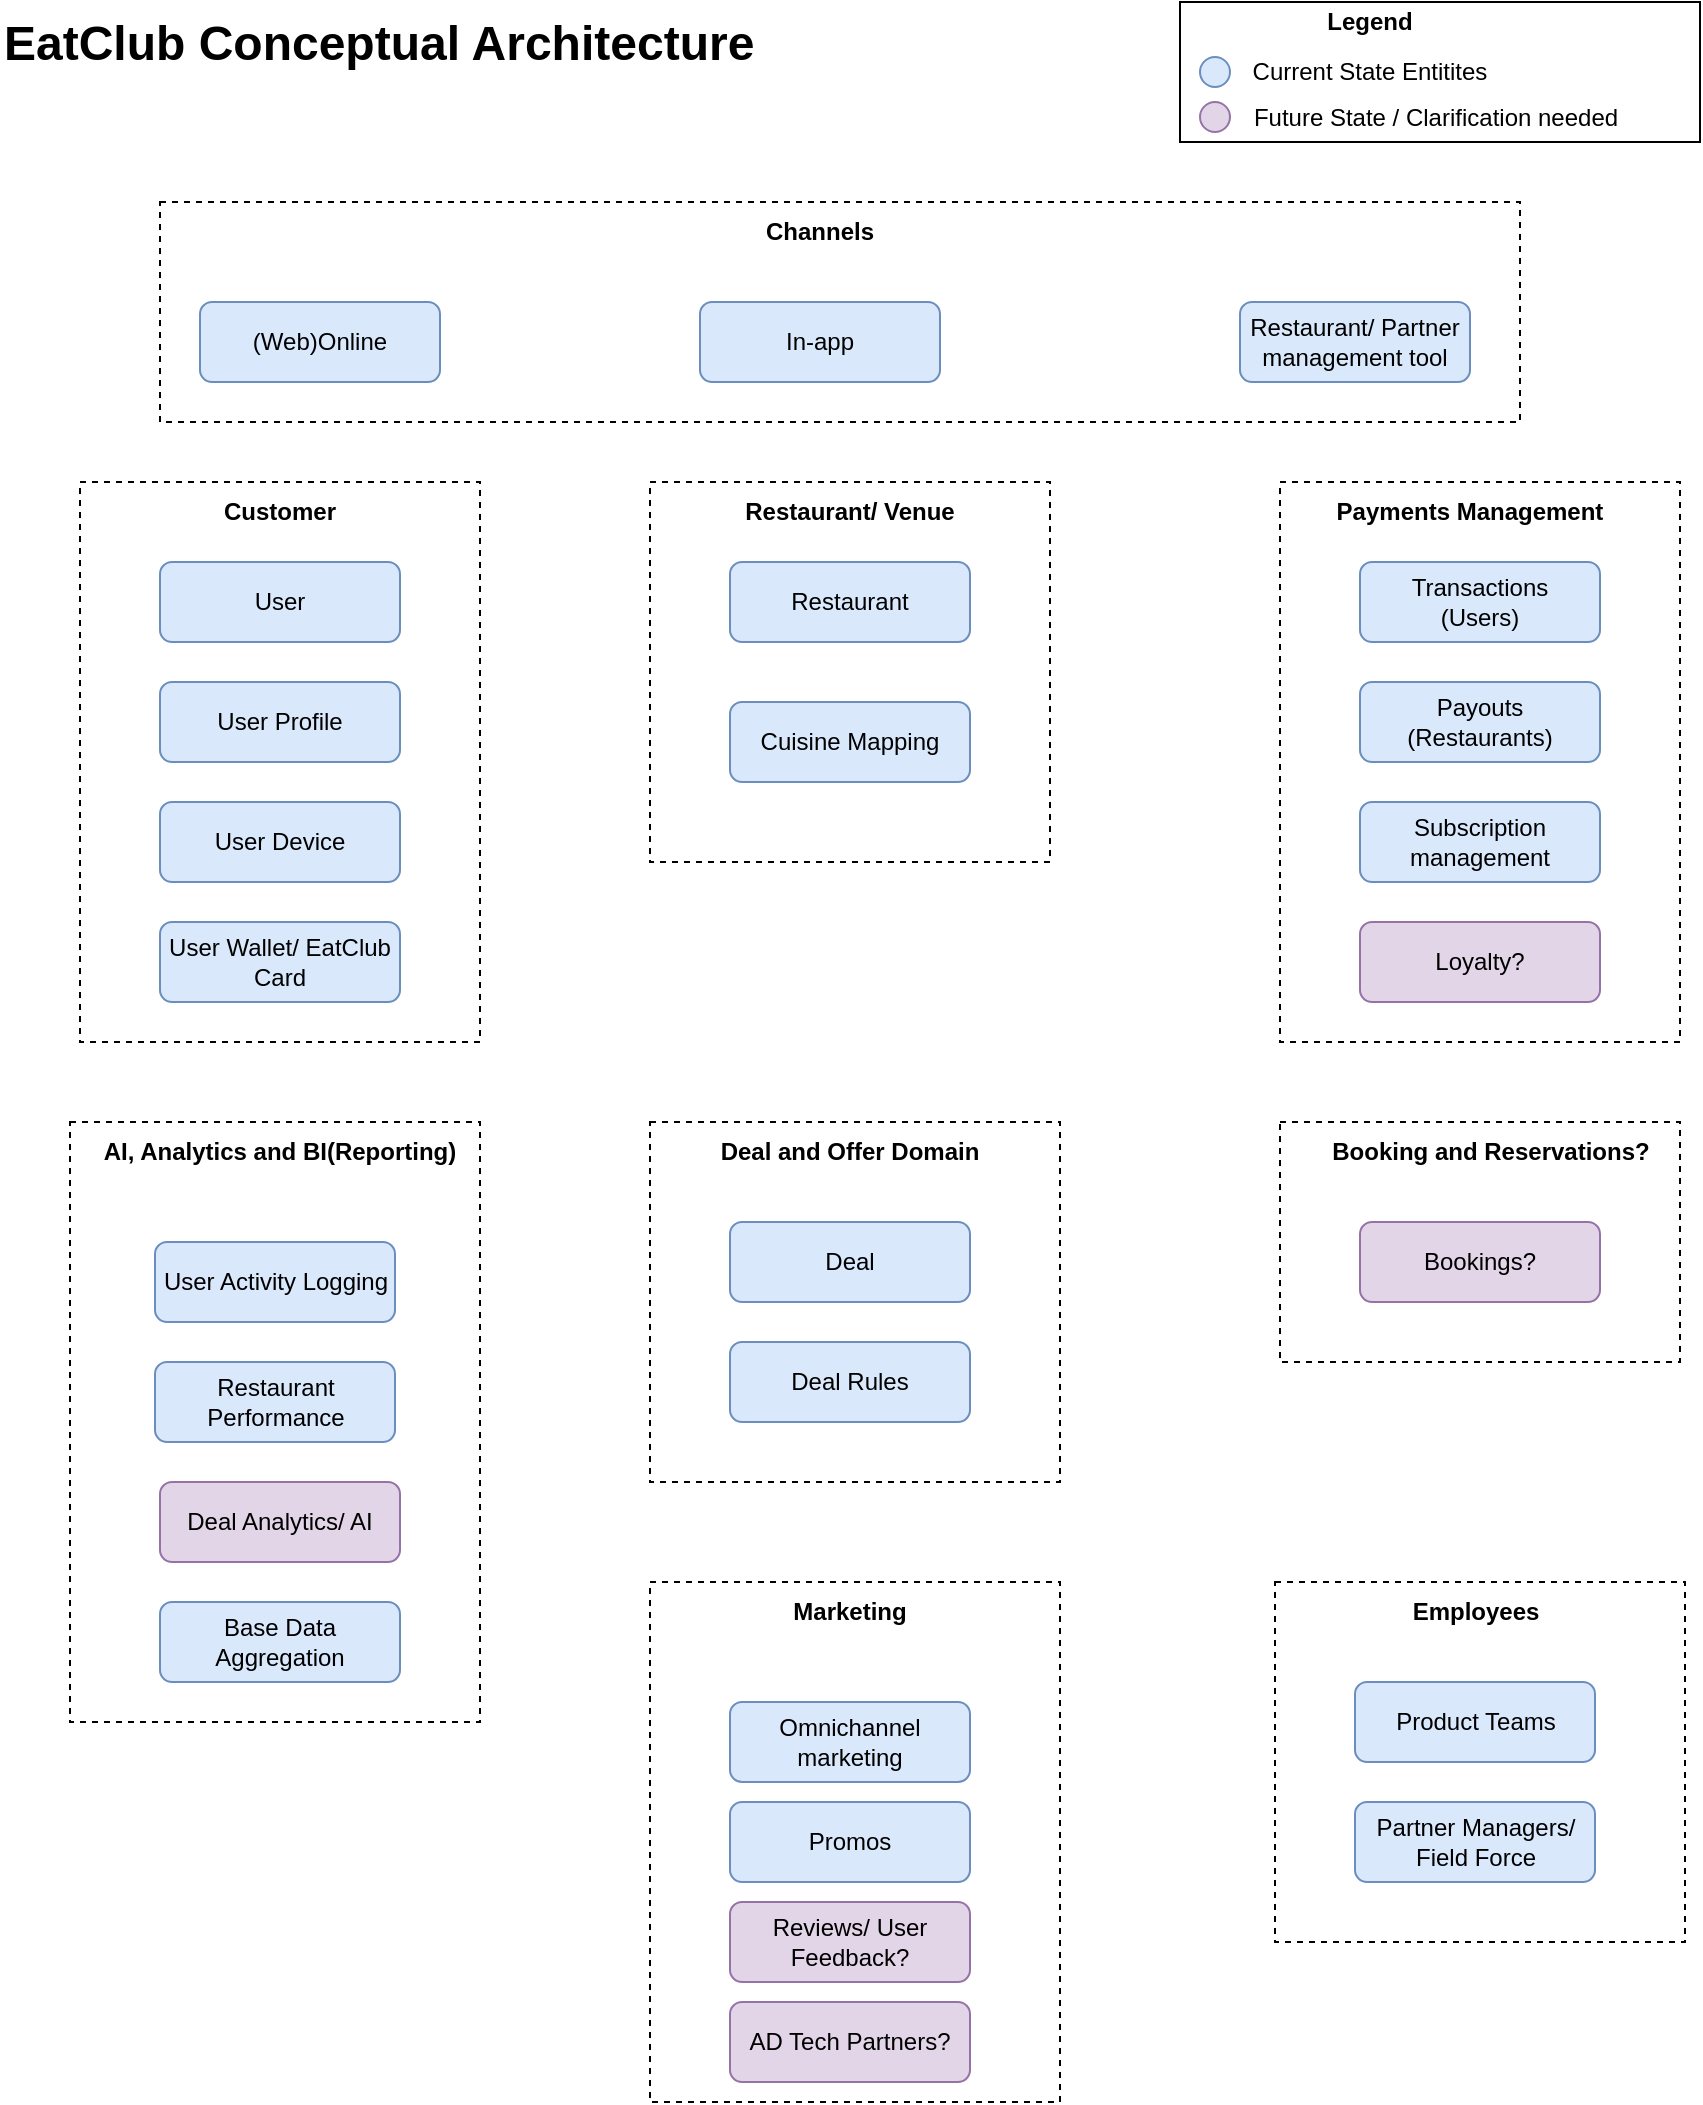 <mxfile version="27.1.4">
  <diagram name="Page-1" id="Xrynkhud4uRTR02h4PsV">
    <mxGraphModel dx="1426" dy="766" grid="1" gridSize="10" guides="1" tooltips="1" connect="1" arrows="1" fold="1" page="1" pageScale="1" pageWidth="850" pageHeight="1100" math="0" shadow="0">
      <root>
        <mxCell id="0" />
        <mxCell id="1" parent="0" />
        <mxCell id="15ZGqmYKo5y6leRUtKsG-1" value="" style="rounded=0;whiteSpace=wrap;html=1;dashed=1;" vertex="1" parent="1">
          <mxGeometry x="640" y="240" width="200" height="280" as="geometry" />
        </mxCell>
        <mxCell id="15ZGqmYKo5y6leRUtKsG-2" value="" style="rounded=0;whiteSpace=wrap;html=1;dashed=1;" vertex="1" parent="1">
          <mxGeometry x="40" y="240" width="200" height="280" as="geometry" />
        </mxCell>
        <mxCell id="15ZGqmYKo5y6leRUtKsG-3" value="&lt;b&gt;Customer&lt;/b&gt;" style="text;html=1;align=center;verticalAlign=middle;whiteSpace=wrap;rounded=0;" vertex="1" parent="1">
          <mxGeometry x="110" y="240" width="60" height="30" as="geometry" />
        </mxCell>
        <mxCell id="15ZGqmYKo5y6leRUtKsG-4" value="&lt;b&gt;Payments Management&lt;/b&gt;" style="text;html=1;align=center;verticalAlign=middle;whiteSpace=wrap;rounded=0;" vertex="1" parent="1">
          <mxGeometry x="660" y="240" width="150" height="30" as="geometry" />
        </mxCell>
        <mxCell id="15ZGqmYKo5y6leRUtKsG-5" value="" style="rounded=0;whiteSpace=wrap;html=1;dashed=1;" vertex="1" parent="1">
          <mxGeometry x="325" y="240" width="200" height="190" as="geometry" />
        </mxCell>
        <mxCell id="15ZGqmYKo5y6leRUtKsG-6" value="&lt;b&gt;Restaurant/ Venue&lt;/b&gt;" style="text;html=1;align=center;verticalAlign=middle;whiteSpace=wrap;rounded=0;" vertex="1" parent="1">
          <mxGeometry x="355" y="240" width="140" height="30" as="geometry" />
        </mxCell>
        <mxCell id="15ZGqmYKo5y6leRUtKsG-7" value="" style="rounded=0;whiteSpace=wrap;html=1;dashed=1;" vertex="1" parent="1">
          <mxGeometry x="80" y="100" width="680" height="110" as="geometry" />
        </mxCell>
        <mxCell id="15ZGqmYKo5y6leRUtKsG-8" value="&lt;b&gt;Channels&lt;/b&gt;" style="text;html=1;align=center;verticalAlign=middle;whiteSpace=wrap;rounded=0;" vertex="1" parent="1">
          <mxGeometry x="380" y="100" width="60" height="30" as="geometry" />
        </mxCell>
        <mxCell id="15ZGqmYKo5y6leRUtKsG-9" value="(Web)Online" style="rounded=1;whiteSpace=wrap;html=1;fillColor=#dae8fc;strokeColor=#6c8ebf;" vertex="1" parent="1">
          <mxGeometry x="100" y="150" width="120" height="40" as="geometry" />
        </mxCell>
        <mxCell id="15ZGqmYKo5y6leRUtKsG-10" value="In-app" style="rounded=1;whiteSpace=wrap;html=1;fillColor=#dae8fc;strokeColor=#6c8ebf;" vertex="1" parent="1">
          <mxGeometry x="350" y="150" width="120" height="40" as="geometry" />
        </mxCell>
        <mxCell id="15ZGqmYKo5y6leRUtKsG-11" value="Restaurant/ Partner management tool" style="rounded=1;whiteSpace=wrap;html=1;fillColor=#dae8fc;strokeColor=#6c8ebf;" vertex="1" parent="1">
          <mxGeometry x="620" y="150" width="115" height="40" as="geometry" />
        </mxCell>
        <mxCell id="15ZGqmYKo5y6leRUtKsG-12" value="" style="rounded=0;whiteSpace=wrap;html=1;dashed=1;" vertex="1" parent="1">
          <mxGeometry x="325" y="560" width="205" height="180" as="geometry" />
        </mxCell>
        <mxCell id="15ZGqmYKo5y6leRUtKsG-13" value="&lt;b&gt;Deal and Offer Domain&lt;/b&gt;" style="text;html=1;align=center;verticalAlign=middle;whiteSpace=wrap;rounded=0;" vertex="1" parent="1">
          <mxGeometry x="350" y="560" width="150" height="30" as="geometry" />
        </mxCell>
        <mxCell id="15ZGqmYKo5y6leRUtKsG-14" value="User" style="rounded=1;whiteSpace=wrap;html=1;fillColor=#dae8fc;strokeColor=#6c8ebf;" vertex="1" parent="1">
          <mxGeometry x="80" y="280" width="120" height="40" as="geometry" />
        </mxCell>
        <mxCell id="15ZGqmYKo5y6leRUtKsG-15" value="User Profile" style="rounded=1;whiteSpace=wrap;html=1;fillColor=#dae8fc;strokeColor=#6c8ebf;" vertex="1" parent="1">
          <mxGeometry x="80" y="340" width="120" height="40" as="geometry" />
        </mxCell>
        <mxCell id="15ZGqmYKo5y6leRUtKsG-16" value="User Device" style="rounded=1;whiteSpace=wrap;html=1;fillColor=#dae8fc;strokeColor=#6c8ebf;" vertex="1" parent="1">
          <mxGeometry x="80" y="400" width="120" height="40" as="geometry" />
        </mxCell>
        <mxCell id="15ZGqmYKo5y6leRUtKsG-17" value="User Wallet/ EatClub Card" style="rounded=1;whiteSpace=wrap;html=1;fillColor=#dae8fc;strokeColor=#6c8ebf;" vertex="1" parent="1">
          <mxGeometry x="80" y="460" width="120" height="40" as="geometry" />
        </mxCell>
        <mxCell id="15ZGqmYKo5y6leRUtKsG-18" value="Restaurant" style="rounded=1;whiteSpace=wrap;html=1;fillColor=#dae8fc;strokeColor=#6c8ebf;" vertex="1" parent="1">
          <mxGeometry x="365" y="280" width="120" height="40" as="geometry" />
        </mxCell>
        <mxCell id="15ZGqmYKo5y6leRUtKsG-21" value="Transactions&lt;div&gt;(Users)&lt;/div&gt;" style="rounded=1;whiteSpace=wrap;html=1;fillColor=#dae8fc;strokeColor=#6c8ebf;" vertex="1" parent="1">
          <mxGeometry x="680" y="280" width="120" height="40" as="geometry" />
        </mxCell>
        <mxCell id="15ZGqmYKo5y6leRUtKsG-22" value="Payouts (Restaurants)" style="rounded=1;whiteSpace=wrap;html=1;fillColor=#dae8fc;strokeColor=#6c8ebf;" vertex="1" parent="1">
          <mxGeometry x="680" y="340" width="120" height="40" as="geometry" />
        </mxCell>
        <mxCell id="15ZGqmYKo5y6leRUtKsG-23" value="Subscription management" style="rounded=1;whiteSpace=wrap;html=1;fillColor=#dae8fc;strokeColor=#6c8ebf;" vertex="1" parent="1">
          <mxGeometry x="680" y="400" width="120" height="40" as="geometry" />
        </mxCell>
        <mxCell id="15ZGqmYKo5y6leRUtKsG-24" value="Loyalty?" style="rounded=1;whiteSpace=wrap;html=1;fillColor=#e1d5e7;strokeColor=#9673a6;" vertex="1" parent="1">
          <mxGeometry x="680" y="460" width="120" height="40" as="geometry" />
        </mxCell>
        <mxCell id="15ZGqmYKo5y6leRUtKsG-25" value="Deal" style="rounded=1;whiteSpace=wrap;html=1;fillColor=#dae8fc;strokeColor=#6c8ebf;" vertex="1" parent="1">
          <mxGeometry x="365" y="610" width="120" height="40" as="geometry" />
        </mxCell>
        <mxCell id="15ZGqmYKo5y6leRUtKsG-26" value="Deal Rules" style="rounded=1;whiteSpace=wrap;html=1;fillColor=#dae8fc;strokeColor=#6c8ebf;" vertex="1" parent="1">
          <mxGeometry x="365" y="670" width="120" height="40" as="geometry" />
        </mxCell>
        <mxCell id="15ZGqmYKo5y6leRUtKsG-28" value="&lt;h1 style=&quot;margin-top: 0px;&quot;&gt;EatClub Conceptual Architecture&lt;/h1&gt;" style="text;html=1;whiteSpace=wrap;overflow=hidden;rounded=0;" vertex="1" parent="1">
          <mxGeometry width="390" height="50" as="geometry" />
        </mxCell>
        <mxCell id="15ZGqmYKo5y6leRUtKsG-29" value="" style="rounded=0;whiteSpace=wrap;html=1;dashed=1;" vertex="1" parent="1">
          <mxGeometry x="640" y="560" width="200" height="120" as="geometry" />
        </mxCell>
        <mxCell id="15ZGqmYKo5y6leRUtKsG-30" value="&lt;b&gt;Booking and Reservations?&lt;/b&gt;" style="text;html=1;align=center;verticalAlign=middle;whiteSpace=wrap;rounded=0;" vertex="1" parent="1">
          <mxGeometry x="662.5" y="560" width="165" height="30" as="geometry" />
        </mxCell>
        <mxCell id="15ZGqmYKo5y6leRUtKsG-31" value="Bookings?" style="rounded=1;whiteSpace=wrap;html=1;fillColor=#e1d5e7;strokeColor=#9673a6;" vertex="1" parent="1">
          <mxGeometry x="680" y="610" width="120" height="40" as="geometry" />
        </mxCell>
        <mxCell id="15ZGqmYKo5y6leRUtKsG-34" value="" style="rounded=0;whiteSpace=wrap;html=1;dashed=1;" vertex="1" parent="1">
          <mxGeometry x="35" y="560" width="205" height="300" as="geometry" />
        </mxCell>
        <mxCell id="15ZGqmYKo5y6leRUtKsG-35" value="&lt;b&gt;AI, Analytics and BI(Reporting)&lt;/b&gt;" style="text;html=1;align=center;verticalAlign=middle;whiteSpace=wrap;rounded=0;" vertex="1" parent="1">
          <mxGeometry x="40" y="560" width="200" height="30" as="geometry" />
        </mxCell>
        <mxCell id="15ZGqmYKo5y6leRUtKsG-36" value="User Activity Logging" style="rounded=1;whiteSpace=wrap;html=1;fillColor=#dae8fc;strokeColor=#6c8ebf;" vertex="1" parent="1">
          <mxGeometry x="77.5" y="620" width="120" height="40" as="geometry" />
        </mxCell>
        <mxCell id="15ZGqmYKo5y6leRUtKsG-37" value="Restaurant Performance" style="rounded=1;whiteSpace=wrap;html=1;fillColor=#dae8fc;strokeColor=#6c8ebf;" vertex="1" parent="1">
          <mxGeometry x="77.5" y="680" width="120" height="40" as="geometry" />
        </mxCell>
        <mxCell id="15ZGqmYKo5y6leRUtKsG-27" value="Deal Analytics/ AI" style="rounded=1;whiteSpace=wrap;html=1;fillColor=#e1d5e7;strokeColor=#9673a6;" vertex="1" parent="1">
          <mxGeometry x="80" y="740" width="120" height="40" as="geometry" />
        </mxCell>
        <mxCell id="15ZGqmYKo5y6leRUtKsG-38" value="" style="rounded=0;whiteSpace=wrap;html=1;dashed=1;" vertex="1" parent="1">
          <mxGeometry x="325" y="790" width="205" height="260" as="geometry" />
        </mxCell>
        <mxCell id="15ZGqmYKo5y6leRUtKsG-39" value="&lt;b&gt;Marketing&lt;/b&gt;" style="text;html=1;align=center;verticalAlign=middle;whiteSpace=wrap;rounded=0;" vertex="1" parent="1">
          <mxGeometry x="350" y="790" width="150" height="30" as="geometry" />
        </mxCell>
        <mxCell id="15ZGqmYKo5y6leRUtKsG-40" value="Omnichannel marketing" style="rounded=1;whiteSpace=wrap;html=1;fillColor=#dae8fc;strokeColor=#6c8ebf;" vertex="1" parent="1">
          <mxGeometry x="365" y="850" width="120" height="40" as="geometry" />
        </mxCell>
        <mxCell id="15ZGqmYKo5y6leRUtKsG-41" value="AD Tech Partners?" style="rounded=1;whiteSpace=wrap;html=1;fillColor=#e1d5e7;strokeColor=#9673a6;" vertex="1" parent="1">
          <mxGeometry x="365" y="1000" width="120" height="40" as="geometry" />
        </mxCell>
        <mxCell id="15ZGqmYKo5y6leRUtKsG-42" value="Cuisine Mapping" style="rounded=1;whiteSpace=wrap;html=1;fillColor=#dae8fc;strokeColor=#6c8ebf;" vertex="1" parent="1">
          <mxGeometry x="365" y="350" width="120" height="40" as="geometry" />
        </mxCell>
        <mxCell id="15ZGqmYKo5y6leRUtKsG-43" value="" style="rounded=0;whiteSpace=wrap;html=1;dashed=1;" vertex="1" parent="1">
          <mxGeometry x="637.5" y="790" width="205" height="180" as="geometry" />
        </mxCell>
        <mxCell id="15ZGqmYKo5y6leRUtKsG-44" value="&lt;b&gt;Employees&lt;/b&gt;" style="text;html=1;align=center;verticalAlign=middle;whiteSpace=wrap;rounded=0;" vertex="1" parent="1">
          <mxGeometry x="662.5" y="790" width="150" height="30" as="geometry" />
        </mxCell>
        <mxCell id="15ZGqmYKo5y6leRUtKsG-45" value="Product Teams" style="rounded=1;whiteSpace=wrap;html=1;fillColor=#dae8fc;strokeColor=#6c8ebf;" vertex="1" parent="1">
          <mxGeometry x="677.5" y="840" width="120" height="40" as="geometry" />
        </mxCell>
        <mxCell id="15ZGqmYKo5y6leRUtKsG-46" value="Partner Managers/ Field Force" style="rounded=1;whiteSpace=wrap;html=1;fillColor=#dae8fc;strokeColor=#6c8ebf;" vertex="1" parent="1">
          <mxGeometry x="677.5" y="900" width="120" height="40" as="geometry" />
        </mxCell>
        <mxCell id="15ZGqmYKo5y6leRUtKsG-47" value="Base Data Aggregation" style="rounded=1;whiteSpace=wrap;html=1;fillColor=#dae8fc;strokeColor=#6c8ebf;" vertex="1" parent="1">
          <mxGeometry x="80" y="800" width="120" height="40" as="geometry" />
        </mxCell>
        <mxCell id="15ZGqmYKo5y6leRUtKsG-48" value="Promos" style="rounded=1;whiteSpace=wrap;html=1;fillColor=#dae8fc;strokeColor=#6c8ebf;" vertex="1" parent="1">
          <mxGeometry x="365" y="900" width="120" height="40" as="geometry" />
        </mxCell>
        <mxCell id="15ZGqmYKo5y6leRUtKsG-49" value="Reviews/ User Feedback?" style="rounded=1;whiteSpace=wrap;html=1;fillColor=#e1d5e7;strokeColor=#9673a6;" vertex="1" parent="1">
          <mxGeometry x="365" y="950" width="120" height="40" as="geometry" />
        </mxCell>
        <mxCell id="15ZGqmYKo5y6leRUtKsG-50" value="" style="rounded=0;whiteSpace=wrap;html=1;" vertex="1" parent="1">
          <mxGeometry x="590" width="260" height="70" as="geometry" />
        </mxCell>
        <mxCell id="15ZGqmYKo5y6leRUtKsG-52" value="&lt;b&gt;Legend&lt;/b&gt;" style="text;html=1;align=center;verticalAlign=middle;whiteSpace=wrap;rounded=0;" vertex="1" parent="1">
          <mxGeometry x="660" width="50" height="20" as="geometry" />
        </mxCell>
        <mxCell id="15ZGqmYKo5y6leRUtKsG-57" value="" style="ellipse;whiteSpace=wrap;html=1;aspect=fixed;fillColor=#e1d5e7;strokeColor=#9673a6;" vertex="1" parent="1">
          <mxGeometry x="600" y="50" width="15" height="15" as="geometry" />
        </mxCell>
        <mxCell id="15ZGqmYKo5y6leRUtKsG-58" value="" style="ellipse;whiteSpace=wrap;html=1;aspect=fixed;fillColor=#dae8fc;strokeColor=#6c8ebf;" vertex="1" parent="1">
          <mxGeometry x="600" y="27.5" width="15" height="15" as="geometry" />
        </mxCell>
        <mxCell id="15ZGqmYKo5y6leRUtKsG-60" value="Current State Entitites" style="text;html=1;align=center;verticalAlign=middle;whiteSpace=wrap;rounded=0;" vertex="1" parent="1">
          <mxGeometry x="620" y="25" width="130" height="20" as="geometry" />
        </mxCell>
        <mxCell id="15ZGqmYKo5y6leRUtKsG-61" value="Future State / Clarification needed" style="text;html=1;align=center;verticalAlign=middle;whiteSpace=wrap;rounded=0;" vertex="1" parent="1">
          <mxGeometry x="622.5" y="47.5" width="190" height="20" as="geometry" />
        </mxCell>
      </root>
    </mxGraphModel>
  </diagram>
</mxfile>
